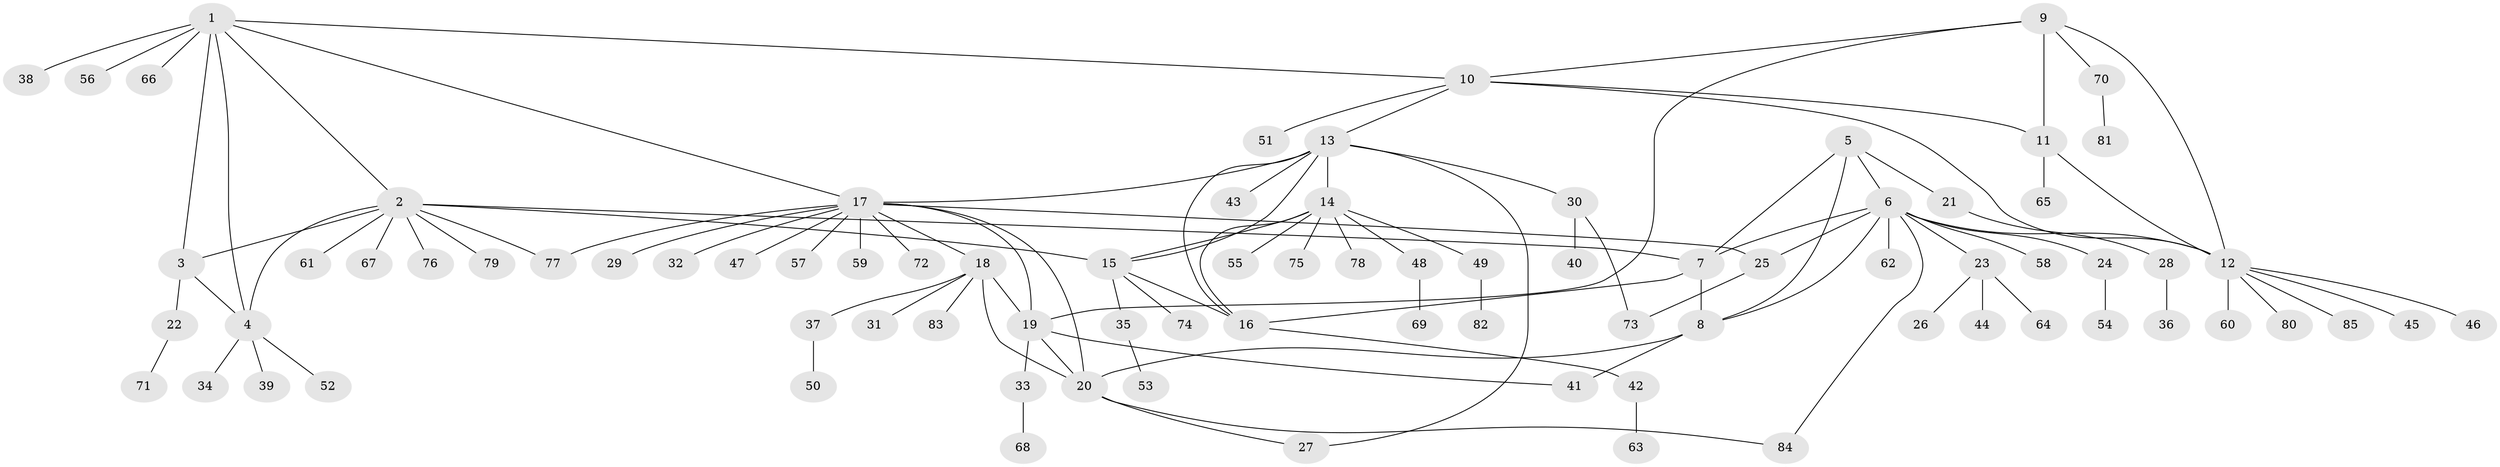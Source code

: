 // coarse degree distribution, {7: 0.03278688524590164, 9: 0.04918032786885246, 4: 0.03278688524590164, 5: 0.03278688524590164, 3: 0.04918032786885246, 6: 0.03278688524590164, 8: 0.03278688524590164, 11: 0.01639344262295082, 1: 0.639344262295082, 2: 0.08196721311475409}
// Generated by graph-tools (version 1.1) at 2025/42/03/06/25 10:42:13]
// undirected, 85 vertices, 111 edges
graph export_dot {
graph [start="1"]
  node [color=gray90,style=filled];
  1;
  2;
  3;
  4;
  5;
  6;
  7;
  8;
  9;
  10;
  11;
  12;
  13;
  14;
  15;
  16;
  17;
  18;
  19;
  20;
  21;
  22;
  23;
  24;
  25;
  26;
  27;
  28;
  29;
  30;
  31;
  32;
  33;
  34;
  35;
  36;
  37;
  38;
  39;
  40;
  41;
  42;
  43;
  44;
  45;
  46;
  47;
  48;
  49;
  50;
  51;
  52;
  53;
  54;
  55;
  56;
  57;
  58;
  59;
  60;
  61;
  62;
  63;
  64;
  65;
  66;
  67;
  68;
  69;
  70;
  71;
  72;
  73;
  74;
  75;
  76;
  77;
  78;
  79;
  80;
  81;
  82;
  83;
  84;
  85;
  1 -- 2;
  1 -- 3;
  1 -- 4;
  1 -- 10;
  1 -- 17;
  1 -- 38;
  1 -- 56;
  1 -- 66;
  2 -- 3;
  2 -- 4;
  2 -- 7;
  2 -- 15;
  2 -- 61;
  2 -- 67;
  2 -- 76;
  2 -- 77;
  2 -- 79;
  3 -- 4;
  3 -- 22;
  4 -- 34;
  4 -- 39;
  4 -- 52;
  5 -- 6;
  5 -- 7;
  5 -- 8;
  5 -- 21;
  6 -- 7;
  6 -- 8;
  6 -- 12;
  6 -- 23;
  6 -- 24;
  6 -- 25;
  6 -- 58;
  6 -- 62;
  6 -- 84;
  7 -- 8;
  7 -- 16;
  8 -- 20;
  8 -- 41;
  9 -- 10;
  9 -- 11;
  9 -- 12;
  9 -- 19;
  9 -- 70;
  10 -- 11;
  10 -- 12;
  10 -- 13;
  10 -- 51;
  11 -- 12;
  11 -- 65;
  12 -- 45;
  12 -- 46;
  12 -- 60;
  12 -- 80;
  12 -- 85;
  13 -- 14;
  13 -- 15;
  13 -- 16;
  13 -- 17;
  13 -- 27;
  13 -- 30;
  13 -- 43;
  14 -- 15;
  14 -- 16;
  14 -- 48;
  14 -- 49;
  14 -- 55;
  14 -- 75;
  14 -- 78;
  15 -- 16;
  15 -- 35;
  15 -- 74;
  16 -- 42;
  17 -- 18;
  17 -- 19;
  17 -- 20;
  17 -- 25;
  17 -- 29;
  17 -- 32;
  17 -- 47;
  17 -- 57;
  17 -- 59;
  17 -- 72;
  17 -- 77;
  18 -- 19;
  18 -- 20;
  18 -- 31;
  18 -- 37;
  18 -- 83;
  19 -- 20;
  19 -- 33;
  19 -- 41;
  20 -- 27;
  20 -- 84;
  21 -- 28;
  22 -- 71;
  23 -- 26;
  23 -- 44;
  23 -- 64;
  24 -- 54;
  25 -- 73;
  28 -- 36;
  30 -- 40;
  30 -- 73;
  33 -- 68;
  35 -- 53;
  37 -- 50;
  42 -- 63;
  48 -- 69;
  49 -- 82;
  70 -- 81;
}
